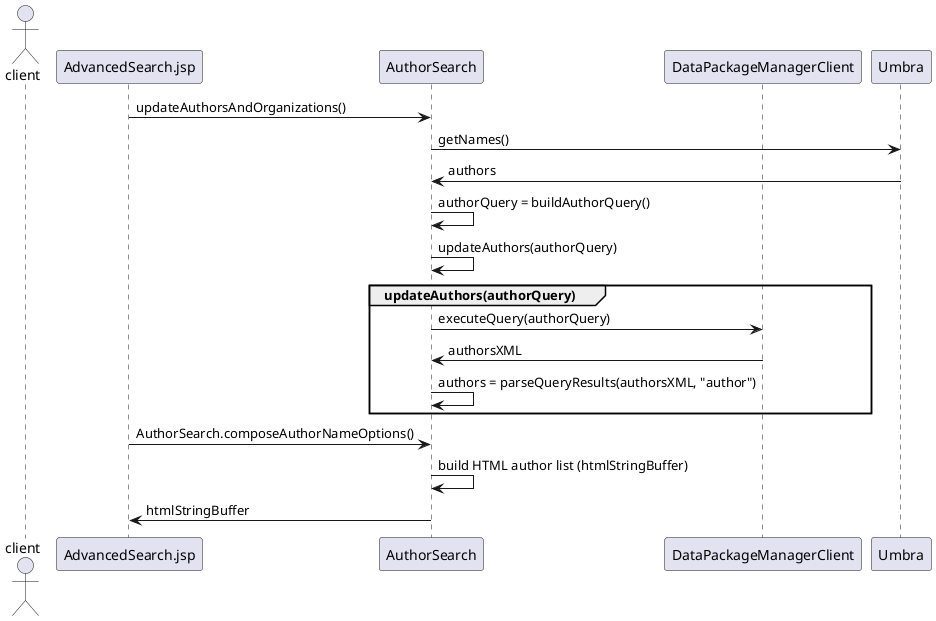 @startuml
actor client
participant AdvancedSearch.jsp
participant AuthorSearch
participant DataPackageManagerClient
participant Umbra

AdvancedSearch.jsp->AuthorSearch: updateAuthorsAndOrganizations()
AuthorSearch->Umbra: getNames()
Umbra->AuthorSearch: authors
AuthorSearch->AuthorSearch: authorQuery = buildAuthorQuery()
AuthorSearch->AuthorSearch: updateAuthors(authorQuery)

group updateAuthors(authorQuery)
    AuthorSearch->DataPackageManagerClient: executeQuery(authorQuery)
    DataPackageManagerClient->AuthorSearch: authorsXML
    AuthorSearch->AuthorSearch: authors = parseQueryResults(authorsXML, "author")
end

AdvancedSearch.jsp->AuthorSearch: AuthorSearch.composeAuthorNameOptions()
AuthorSearch->AuthorSearch: build HTML author list (htmlStringBuffer)
AuthorSearch->AdvancedSearch.jsp: htmlStringBuffer


@enduml